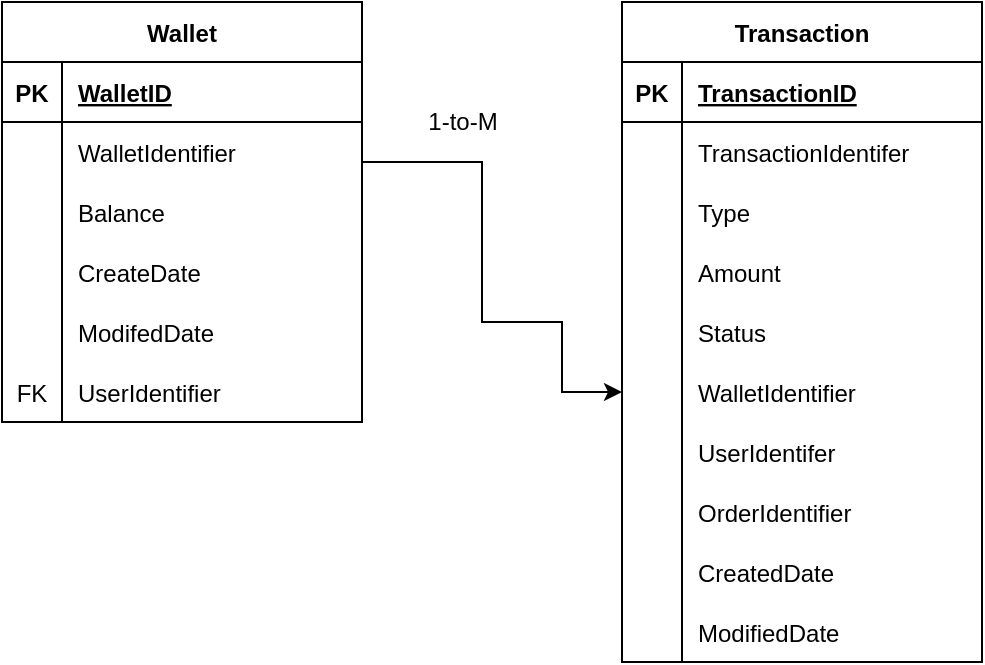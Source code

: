<mxfile version="20.2.3" type="device"><diagram id="HMwthp2REwgbepjvHyE6" name="Page-1"><mxGraphModel dx="868" dy="545" grid="1" gridSize="10" guides="1" tooltips="1" connect="1" arrows="1" fold="1" page="1" pageScale="1" pageWidth="850" pageHeight="1100" math="0" shadow="0"><root><mxCell id="0"/><mxCell id="1" parent="0"/><mxCell id="tjpGRy5HfdxClQdNZGRL-1" value="Wallet" style="shape=table;startSize=30;container=1;collapsible=1;childLayout=tableLayout;fixedRows=1;rowLines=0;fontStyle=1;align=center;resizeLast=1;swimlaneLine=1;rounded=0;" vertex="1" parent="1"><mxGeometry x="40" y="320" width="180" height="210" as="geometry"/></mxCell><mxCell id="tjpGRy5HfdxClQdNZGRL-2" value="" style="shape=tableRow;horizontal=0;startSize=0;swimlaneHead=0;swimlaneBody=0;fillColor=none;collapsible=0;dropTarget=0;points=[[0,0.5],[1,0.5]];portConstraint=eastwest;top=0;left=0;right=0;bottom=1;" vertex="1" parent="tjpGRy5HfdxClQdNZGRL-1"><mxGeometry y="30" width="180" height="30" as="geometry"/></mxCell><mxCell id="tjpGRy5HfdxClQdNZGRL-3" value="PK" style="shape=partialRectangle;connectable=0;fillColor=none;top=0;left=0;bottom=0;right=0;fontStyle=1;overflow=hidden;" vertex="1" parent="tjpGRy5HfdxClQdNZGRL-2"><mxGeometry width="30" height="30" as="geometry"><mxRectangle width="30" height="30" as="alternateBounds"/></mxGeometry></mxCell><mxCell id="tjpGRy5HfdxClQdNZGRL-4" value="WalletID" style="shape=partialRectangle;connectable=0;fillColor=none;top=0;left=0;bottom=0;right=0;align=left;spacingLeft=6;fontStyle=5;overflow=hidden;" vertex="1" parent="tjpGRy5HfdxClQdNZGRL-2"><mxGeometry x="30" width="150" height="30" as="geometry"><mxRectangle width="150" height="30" as="alternateBounds"/></mxGeometry></mxCell><mxCell id="tjpGRy5HfdxClQdNZGRL-5" value="" style="shape=tableRow;horizontal=0;startSize=0;swimlaneHead=0;swimlaneBody=0;fillColor=none;collapsible=0;dropTarget=0;points=[[0,0.5],[1,0.5]];portConstraint=eastwest;top=0;left=0;right=0;bottom=0;" vertex="1" parent="tjpGRy5HfdxClQdNZGRL-1"><mxGeometry y="60" width="180" height="30" as="geometry"/></mxCell><mxCell id="tjpGRy5HfdxClQdNZGRL-6" value="" style="shape=partialRectangle;connectable=0;fillColor=none;top=0;left=0;bottom=0;right=0;editable=1;overflow=hidden;" vertex="1" parent="tjpGRy5HfdxClQdNZGRL-5"><mxGeometry width="30" height="30" as="geometry"><mxRectangle width="30" height="30" as="alternateBounds"/></mxGeometry></mxCell><mxCell id="tjpGRy5HfdxClQdNZGRL-7" value="WalletIdentifier" style="shape=partialRectangle;connectable=0;fillColor=none;top=0;left=0;bottom=0;right=0;align=left;spacingLeft=6;overflow=hidden;" vertex="1" parent="tjpGRy5HfdxClQdNZGRL-5"><mxGeometry x="30" width="150" height="30" as="geometry"><mxRectangle width="150" height="30" as="alternateBounds"/></mxGeometry></mxCell><mxCell id="tjpGRy5HfdxClQdNZGRL-8" value="" style="shape=tableRow;horizontal=0;startSize=0;swimlaneHead=0;swimlaneBody=0;fillColor=none;collapsible=0;dropTarget=0;points=[[0,0.5],[1,0.5]];portConstraint=eastwest;top=0;left=0;right=0;bottom=0;" vertex="1" parent="tjpGRy5HfdxClQdNZGRL-1"><mxGeometry y="90" width="180" height="30" as="geometry"/></mxCell><mxCell id="tjpGRy5HfdxClQdNZGRL-9" value="" style="shape=partialRectangle;connectable=0;fillColor=none;top=0;left=0;bottom=0;right=0;editable=1;overflow=hidden;" vertex="1" parent="tjpGRy5HfdxClQdNZGRL-8"><mxGeometry width="30" height="30" as="geometry"><mxRectangle width="30" height="30" as="alternateBounds"/></mxGeometry></mxCell><mxCell id="tjpGRy5HfdxClQdNZGRL-10" value="Balance" style="shape=partialRectangle;connectable=0;fillColor=none;top=0;left=0;bottom=0;right=0;align=left;spacingLeft=6;overflow=hidden;" vertex="1" parent="tjpGRy5HfdxClQdNZGRL-8"><mxGeometry x="30" width="150" height="30" as="geometry"><mxRectangle width="150" height="30" as="alternateBounds"/></mxGeometry></mxCell><mxCell id="tjpGRy5HfdxClQdNZGRL-11" value="" style="shape=tableRow;horizontal=0;startSize=0;swimlaneHead=0;swimlaneBody=0;fillColor=none;collapsible=0;dropTarget=0;points=[[0,0.5],[1,0.5]];portConstraint=eastwest;top=0;left=0;right=0;bottom=0;" vertex="1" parent="tjpGRy5HfdxClQdNZGRL-1"><mxGeometry y="120" width="180" height="30" as="geometry"/></mxCell><mxCell id="tjpGRy5HfdxClQdNZGRL-12" value="" style="shape=partialRectangle;connectable=0;fillColor=none;top=0;left=0;bottom=0;right=0;editable=1;overflow=hidden;" vertex="1" parent="tjpGRy5HfdxClQdNZGRL-11"><mxGeometry width="30" height="30" as="geometry"><mxRectangle width="30" height="30" as="alternateBounds"/></mxGeometry></mxCell><mxCell id="tjpGRy5HfdxClQdNZGRL-13" value="CreateDate " style="shape=partialRectangle;connectable=0;fillColor=none;top=0;left=0;bottom=0;right=0;align=left;spacingLeft=6;overflow=hidden;" vertex="1" parent="tjpGRy5HfdxClQdNZGRL-11"><mxGeometry x="30" width="150" height="30" as="geometry"><mxRectangle width="150" height="30" as="alternateBounds"/></mxGeometry></mxCell><mxCell id="tjpGRy5HfdxClQdNZGRL-52" value="" style="shape=tableRow;horizontal=0;startSize=0;swimlaneHead=0;swimlaneBody=0;fillColor=none;collapsible=0;dropTarget=0;points=[[0,0.5],[1,0.5]];portConstraint=eastwest;top=0;left=0;right=0;bottom=0;" vertex="1" parent="tjpGRy5HfdxClQdNZGRL-1"><mxGeometry y="150" width="180" height="30" as="geometry"/></mxCell><mxCell id="tjpGRy5HfdxClQdNZGRL-53" value="" style="shape=partialRectangle;connectable=0;fillColor=none;top=0;left=0;bottom=0;right=0;editable=1;overflow=hidden;" vertex="1" parent="tjpGRy5HfdxClQdNZGRL-52"><mxGeometry width="30" height="30" as="geometry"><mxRectangle width="30" height="30" as="alternateBounds"/></mxGeometry></mxCell><mxCell id="tjpGRy5HfdxClQdNZGRL-54" value="ModifedDate    " style="shape=partialRectangle;connectable=0;fillColor=none;top=0;left=0;bottom=0;right=0;align=left;spacingLeft=6;overflow=hidden;" vertex="1" parent="tjpGRy5HfdxClQdNZGRL-52"><mxGeometry x="30" width="150" height="30" as="geometry"><mxRectangle width="150" height="30" as="alternateBounds"/></mxGeometry></mxCell><mxCell id="tjpGRy5HfdxClQdNZGRL-84" value="" style="shape=tableRow;horizontal=0;startSize=0;swimlaneHead=0;swimlaneBody=0;fillColor=none;collapsible=0;dropTarget=0;points=[[0,0.5],[1,0.5]];portConstraint=eastwest;top=0;left=0;right=0;bottom=0;" vertex="1" parent="tjpGRy5HfdxClQdNZGRL-1"><mxGeometry y="180" width="180" height="30" as="geometry"/></mxCell><mxCell id="tjpGRy5HfdxClQdNZGRL-85" value="FK" style="shape=partialRectangle;connectable=0;fillColor=none;top=0;left=0;bottom=0;right=0;editable=1;overflow=hidden;" vertex="1" parent="tjpGRy5HfdxClQdNZGRL-84"><mxGeometry width="30" height="30" as="geometry"><mxRectangle width="30" height="30" as="alternateBounds"/></mxGeometry></mxCell><mxCell id="tjpGRy5HfdxClQdNZGRL-86" value="UserIdentifier" style="shape=partialRectangle;connectable=0;fillColor=none;top=0;left=0;bottom=0;right=0;align=left;spacingLeft=6;overflow=hidden;" vertex="1" parent="tjpGRy5HfdxClQdNZGRL-84"><mxGeometry x="30" width="150" height="30" as="geometry"><mxRectangle width="150" height="30" as="alternateBounds"/></mxGeometry></mxCell><mxCell id="tjpGRy5HfdxClQdNZGRL-87" value="Transaction" style="shape=table;startSize=30;container=1;collapsible=1;childLayout=tableLayout;fixedRows=1;rowLines=0;fontStyle=1;align=center;resizeLast=1;swimlaneLine=1;rounded=0;" vertex="1" parent="1"><mxGeometry x="350" y="320" width="180" height="330" as="geometry"/></mxCell><mxCell id="tjpGRy5HfdxClQdNZGRL-88" value="" style="shape=tableRow;horizontal=0;startSize=0;swimlaneHead=0;swimlaneBody=0;fillColor=none;collapsible=0;dropTarget=0;points=[[0,0.5],[1,0.5]];portConstraint=eastwest;top=0;left=0;right=0;bottom=1;" vertex="1" parent="tjpGRy5HfdxClQdNZGRL-87"><mxGeometry y="30" width="180" height="30" as="geometry"/></mxCell><mxCell id="tjpGRy5HfdxClQdNZGRL-89" value="PK" style="shape=partialRectangle;connectable=0;fillColor=none;top=0;left=0;bottom=0;right=0;fontStyle=1;overflow=hidden;" vertex="1" parent="tjpGRy5HfdxClQdNZGRL-88"><mxGeometry width="30" height="30" as="geometry"><mxRectangle width="30" height="30" as="alternateBounds"/></mxGeometry></mxCell><mxCell id="tjpGRy5HfdxClQdNZGRL-90" value="TransactionID" style="shape=partialRectangle;connectable=0;fillColor=none;top=0;left=0;bottom=0;right=0;align=left;spacingLeft=6;fontStyle=5;overflow=hidden;" vertex="1" parent="tjpGRy5HfdxClQdNZGRL-88"><mxGeometry x="30" width="150" height="30" as="geometry"><mxRectangle width="150" height="30" as="alternateBounds"/></mxGeometry></mxCell><mxCell id="tjpGRy5HfdxClQdNZGRL-91" value="" style="shape=tableRow;horizontal=0;startSize=0;swimlaneHead=0;swimlaneBody=0;fillColor=none;collapsible=0;dropTarget=0;points=[[0,0.5],[1,0.5]];portConstraint=eastwest;top=0;left=0;right=0;bottom=0;" vertex="1" parent="tjpGRy5HfdxClQdNZGRL-87"><mxGeometry y="60" width="180" height="30" as="geometry"/></mxCell><mxCell id="tjpGRy5HfdxClQdNZGRL-92" value="" style="shape=partialRectangle;connectable=0;fillColor=none;top=0;left=0;bottom=0;right=0;editable=1;overflow=hidden;" vertex="1" parent="tjpGRy5HfdxClQdNZGRL-91"><mxGeometry width="30" height="30" as="geometry"><mxRectangle width="30" height="30" as="alternateBounds"/></mxGeometry></mxCell><mxCell id="tjpGRy5HfdxClQdNZGRL-93" value="TransactionIdentifer" style="shape=partialRectangle;connectable=0;fillColor=none;top=0;left=0;bottom=0;right=0;align=left;spacingLeft=6;overflow=hidden;" vertex="1" parent="tjpGRy5HfdxClQdNZGRL-91"><mxGeometry x="30" width="150" height="30" as="geometry"><mxRectangle width="150" height="30" as="alternateBounds"/></mxGeometry></mxCell><mxCell id="tjpGRy5HfdxClQdNZGRL-94" value="" style="shape=tableRow;horizontal=0;startSize=0;swimlaneHead=0;swimlaneBody=0;fillColor=none;collapsible=0;dropTarget=0;points=[[0,0.5],[1,0.5]];portConstraint=eastwest;top=0;left=0;right=0;bottom=0;" vertex="1" parent="tjpGRy5HfdxClQdNZGRL-87"><mxGeometry y="90" width="180" height="30" as="geometry"/></mxCell><mxCell id="tjpGRy5HfdxClQdNZGRL-95" value="" style="shape=partialRectangle;connectable=0;fillColor=none;top=0;left=0;bottom=0;right=0;editable=1;overflow=hidden;" vertex="1" parent="tjpGRy5HfdxClQdNZGRL-94"><mxGeometry width="30" height="30" as="geometry"><mxRectangle width="30" height="30" as="alternateBounds"/></mxGeometry></mxCell><mxCell id="tjpGRy5HfdxClQdNZGRL-96" value="Type" style="shape=partialRectangle;connectable=0;fillColor=none;top=0;left=0;bottom=0;right=0;align=left;spacingLeft=6;overflow=hidden;" vertex="1" parent="tjpGRy5HfdxClQdNZGRL-94"><mxGeometry x="30" width="150" height="30" as="geometry"><mxRectangle width="150" height="30" as="alternateBounds"/></mxGeometry></mxCell><mxCell id="tjpGRy5HfdxClQdNZGRL-97" value="" style="shape=tableRow;horizontal=0;startSize=0;swimlaneHead=0;swimlaneBody=0;fillColor=none;collapsible=0;dropTarget=0;points=[[0,0.5],[1,0.5]];portConstraint=eastwest;top=0;left=0;right=0;bottom=0;" vertex="1" parent="tjpGRy5HfdxClQdNZGRL-87"><mxGeometry y="120" width="180" height="30" as="geometry"/></mxCell><mxCell id="tjpGRy5HfdxClQdNZGRL-98" value="" style="shape=partialRectangle;connectable=0;fillColor=none;top=0;left=0;bottom=0;right=0;editable=1;overflow=hidden;" vertex="1" parent="tjpGRy5HfdxClQdNZGRL-97"><mxGeometry width="30" height="30" as="geometry"><mxRectangle width="30" height="30" as="alternateBounds"/></mxGeometry></mxCell><mxCell id="tjpGRy5HfdxClQdNZGRL-99" value="Amount" style="shape=partialRectangle;connectable=0;fillColor=none;top=0;left=0;bottom=0;right=0;align=left;spacingLeft=6;overflow=hidden;" vertex="1" parent="tjpGRy5HfdxClQdNZGRL-97"><mxGeometry x="30" width="150" height="30" as="geometry"><mxRectangle width="150" height="30" as="alternateBounds"/></mxGeometry></mxCell><mxCell id="tjpGRy5HfdxClQdNZGRL-120" value="" style="shape=tableRow;horizontal=0;startSize=0;swimlaneHead=0;swimlaneBody=0;fillColor=none;collapsible=0;dropTarget=0;points=[[0,0.5],[1,0.5]];portConstraint=eastwest;top=0;left=0;right=0;bottom=0;" vertex="1" parent="tjpGRy5HfdxClQdNZGRL-87"><mxGeometry y="150" width="180" height="30" as="geometry"/></mxCell><mxCell id="tjpGRy5HfdxClQdNZGRL-121" value="" style="shape=partialRectangle;connectable=0;fillColor=none;top=0;left=0;bottom=0;right=0;editable=1;overflow=hidden;" vertex="1" parent="tjpGRy5HfdxClQdNZGRL-120"><mxGeometry width="30" height="30" as="geometry"><mxRectangle width="30" height="30" as="alternateBounds"/></mxGeometry></mxCell><mxCell id="tjpGRy5HfdxClQdNZGRL-122" value="Status" style="shape=partialRectangle;connectable=0;fillColor=none;top=0;left=0;bottom=0;right=0;align=left;spacingLeft=6;overflow=hidden;" vertex="1" parent="tjpGRy5HfdxClQdNZGRL-120"><mxGeometry x="30" width="150" height="30" as="geometry"><mxRectangle width="150" height="30" as="alternateBounds"/></mxGeometry></mxCell><mxCell id="tjpGRy5HfdxClQdNZGRL-106" value="" style="shape=tableRow;horizontal=0;startSize=0;swimlaneHead=0;swimlaneBody=0;fillColor=none;collapsible=0;dropTarget=0;points=[[0,0.5],[1,0.5]];portConstraint=eastwest;top=0;left=0;right=0;bottom=0;" vertex="1" parent="tjpGRy5HfdxClQdNZGRL-87"><mxGeometry y="180" width="180" height="30" as="geometry"/></mxCell><mxCell id="tjpGRy5HfdxClQdNZGRL-107" value="" style="shape=partialRectangle;connectable=0;fillColor=none;top=0;left=0;bottom=0;right=0;editable=1;overflow=hidden;" vertex="1" parent="tjpGRy5HfdxClQdNZGRL-106"><mxGeometry width="30" height="30" as="geometry"><mxRectangle width="30" height="30" as="alternateBounds"/></mxGeometry></mxCell><mxCell id="tjpGRy5HfdxClQdNZGRL-108" value="WalletIdentifier" style="shape=partialRectangle;connectable=0;fillColor=none;top=0;left=0;bottom=0;right=0;align=left;spacingLeft=6;overflow=hidden;" vertex="1" parent="tjpGRy5HfdxClQdNZGRL-106"><mxGeometry x="30" width="150" height="30" as="geometry"><mxRectangle width="150" height="30" as="alternateBounds"/></mxGeometry></mxCell><mxCell id="tjpGRy5HfdxClQdNZGRL-100" value="" style="shape=tableRow;horizontal=0;startSize=0;swimlaneHead=0;swimlaneBody=0;fillColor=none;collapsible=0;dropTarget=0;points=[[0,0.5],[1,0.5]];portConstraint=eastwest;top=0;left=0;right=0;bottom=0;" vertex="1" parent="tjpGRy5HfdxClQdNZGRL-87"><mxGeometry y="210" width="180" height="30" as="geometry"/></mxCell><mxCell id="tjpGRy5HfdxClQdNZGRL-101" value="" style="shape=partialRectangle;connectable=0;fillColor=none;top=0;left=0;bottom=0;right=0;editable=1;overflow=hidden;" vertex="1" parent="tjpGRy5HfdxClQdNZGRL-100"><mxGeometry width="30" height="30" as="geometry"><mxRectangle width="30" height="30" as="alternateBounds"/></mxGeometry></mxCell><mxCell id="tjpGRy5HfdxClQdNZGRL-102" value="UserIdentifer" style="shape=partialRectangle;connectable=0;fillColor=none;top=0;left=0;bottom=0;right=0;align=left;spacingLeft=6;overflow=hidden;" vertex="1" parent="tjpGRy5HfdxClQdNZGRL-100"><mxGeometry x="30" width="150" height="30" as="geometry"><mxRectangle width="150" height="30" as="alternateBounds"/></mxGeometry></mxCell><mxCell id="tjpGRy5HfdxClQdNZGRL-103" value="" style="shape=tableRow;horizontal=0;startSize=0;swimlaneHead=0;swimlaneBody=0;fillColor=none;collapsible=0;dropTarget=0;points=[[0,0.5],[1,0.5]];portConstraint=eastwest;top=0;left=0;right=0;bottom=0;" vertex="1" parent="tjpGRy5HfdxClQdNZGRL-87"><mxGeometry y="240" width="180" height="30" as="geometry"/></mxCell><mxCell id="tjpGRy5HfdxClQdNZGRL-104" value="" style="shape=partialRectangle;connectable=0;fillColor=none;top=0;left=0;bottom=0;right=0;editable=1;overflow=hidden;" vertex="1" parent="tjpGRy5HfdxClQdNZGRL-103"><mxGeometry width="30" height="30" as="geometry"><mxRectangle width="30" height="30" as="alternateBounds"/></mxGeometry></mxCell><mxCell id="tjpGRy5HfdxClQdNZGRL-105" value="OrderIdentifier" style="shape=partialRectangle;connectable=0;fillColor=none;top=0;left=0;bottom=0;right=0;align=left;spacingLeft=6;overflow=hidden;" vertex="1" parent="tjpGRy5HfdxClQdNZGRL-103"><mxGeometry x="30" width="150" height="30" as="geometry"><mxRectangle width="150" height="30" as="alternateBounds"/></mxGeometry></mxCell><mxCell id="tjpGRy5HfdxClQdNZGRL-114" value="" style="shape=tableRow;horizontal=0;startSize=0;swimlaneHead=0;swimlaneBody=0;fillColor=none;collapsible=0;dropTarget=0;points=[[0,0.5],[1,0.5]];portConstraint=eastwest;top=0;left=0;right=0;bottom=0;" vertex="1" parent="tjpGRy5HfdxClQdNZGRL-87"><mxGeometry y="270" width="180" height="30" as="geometry"/></mxCell><mxCell id="tjpGRy5HfdxClQdNZGRL-115" value="" style="shape=partialRectangle;connectable=0;fillColor=none;top=0;left=0;bottom=0;right=0;editable=1;overflow=hidden;" vertex="1" parent="tjpGRy5HfdxClQdNZGRL-114"><mxGeometry width="30" height="30" as="geometry"><mxRectangle width="30" height="30" as="alternateBounds"/></mxGeometry></mxCell><mxCell id="tjpGRy5HfdxClQdNZGRL-116" value="CreatedDate" style="shape=partialRectangle;connectable=0;fillColor=none;top=0;left=0;bottom=0;right=0;align=left;spacingLeft=6;overflow=hidden;" vertex="1" parent="tjpGRy5HfdxClQdNZGRL-114"><mxGeometry x="30" width="150" height="30" as="geometry"><mxRectangle width="150" height="30" as="alternateBounds"/></mxGeometry></mxCell><mxCell id="tjpGRy5HfdxClQdNZGRL-117" value="" style="shape=tableRow;horizontal=0;startSize=0;swimlaneHead=0;swimlaneBody=0;fillColor=none;collapsible=0;dropTarget=0;points=[[0,0.5],[1,0.5]];portConstraint=eastwest;top=0;left=0;right=0;bottom=0;" vertex="1" parent="tjpGRy5HfdxClQdNZGRL-87"><mxGeometry y="300" width="180" height="30" as="geometry"/></mxCell><mxCell id="tjpGRy5HfdxClQdNZGRL-118" value="" style="shape=partialRectangle;connectable=0;fillColor=none;top=0;left=0;bottom=0;right=0;editable=1;overflow=hidden;" vertex="1" parent="tjpGRy5HfdxClQdNZGRL-117"><mxGeometry width="30" height="30" as="geometry"><mxRectangle width="30" height="30" as="alternateBounds"/></mxGeometry></mxCell><mxCell id="tjpGRy5HfdxClQdNZGRL-119" value="ModifiedDate" style="shape=partialRectangle;connectable=0;fillColor=none;top=0;left=0;bottom=0;right=0;align=left;spacingLeft=6;overflow=hidden;" vertex="1" parent="tjpGRy5HfdxClQdNZGRL-117"><mxGeometry x="30" width="150" height="30" as="geometry"><mxRectangle width="150" height="30" as="alternateBounds"/></mxGeometry></mxCell><mxCell id="tjpGRy5HfdxClQdNZGRL-109" style="edgeStyle=orthogonalEdgeStyle;rounded=0;orthogonalLoop=1;jettySize=auto;html=1;exitX=1;exitY=0.5;exitDx=0;exitDy=0;entryX=0;entryY=0.5;entryDx=0;entryDy=0;" edge="1" parent="1" source="tjpGRy5HfdxClQdNZGRL-5" target="tjpGRy5HfdxClQdNZGRL-106"><mxGeometry relative="1" as="geometry"><Array as="points"><mxPoint x="220" y="400"/><mxPoint x="280" y="400"/><mxPoint x="280" y="480"/><mxPoint x="320" y="480"/><mxPoint x="320" y="515"/></Array></mxGeometry></mxCell><mxCell id="tjpGRy5HfdxClQdNZGRL-110" value="1-to-M" style="text;html=1;align=center;verticalAlign=middle;resizable=0;points=[];autosize=1;strokeColor=none;fillColor=none;" vertex="1" parent="1"><mxGeometry x="240" y="365" width="60" height="30" as="geometry"/></mxCell></root></mxGraphModel></diagram></mxfile>